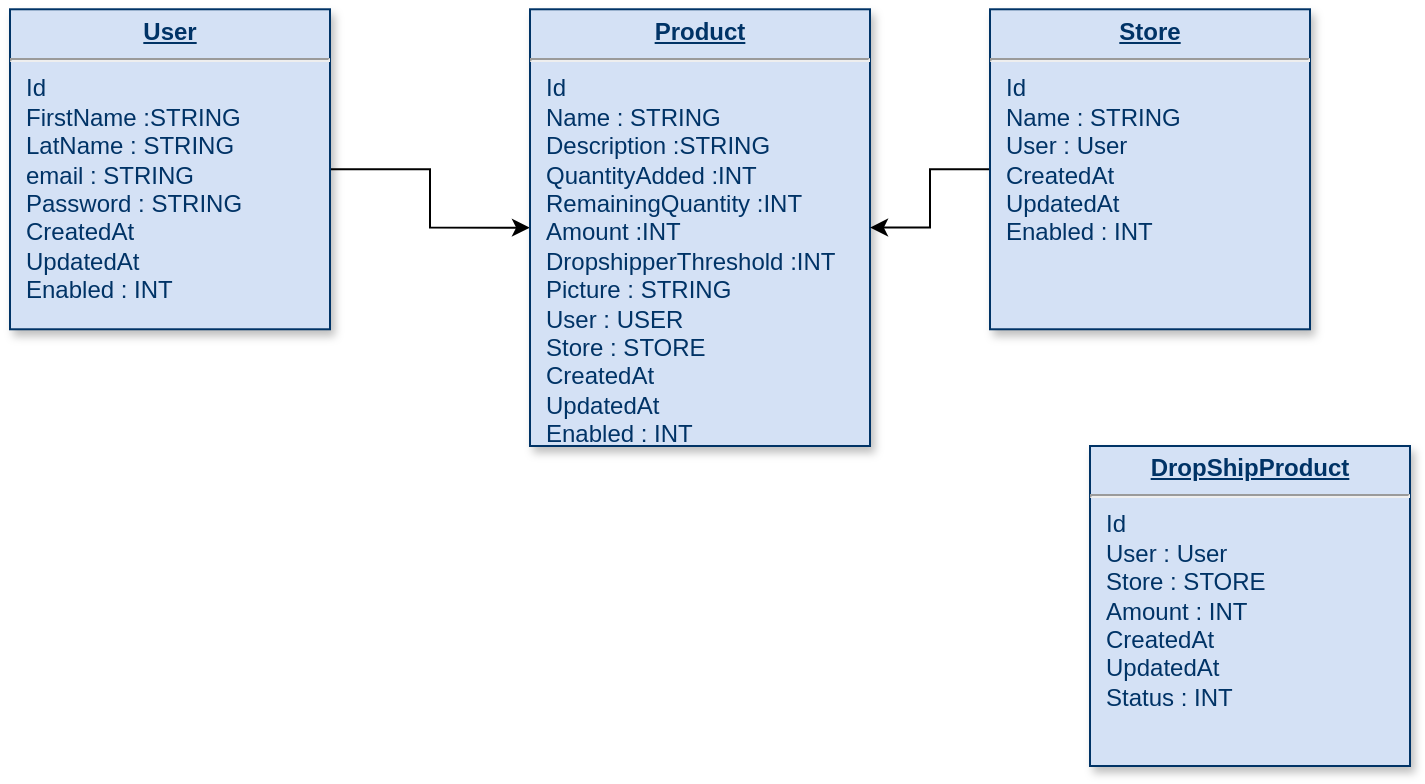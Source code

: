 <mxfile version="13.6.9" type="github">
  <diagram name="Page-1" id="efa7a0a1-bf9b-a30e-e6df-94a7791c09e9">
    <mxGraphModel dx="868" dy="450" grid="1" gridSize="10" guides="1" tooltips="1" connect="1" arrows="1" fold="1" page="1" pageScale="1" pageWidth="826" pageHeight="1169" background="#ffffff" math="0" shadow="0">
      <root>
        <mxCell id="0" />
        <mxCell id="1" parent="0" />
        <mxCell id="vpRnDF1kYTNrcd1c4chK-116" style="edgeStyle=orthogonalEdgeStyle;rounded=0;orthogonalLoop=1;jettySize=auto;html=1;entryX=0;entryY=0.5;entryDx=0;entryDy=0;" edge="1" parent="1" source="25" target="vpRnDF1kYTNrcd1c4chK-114">
          <mxGeometry relative="1" as="geometry" />
        </mxCell>
        <mxCell id="25" value="&lt;p style=&quot;margin: 0px ; margin-top: 4px ; text-align: center ; text-decoration: underline&quot;&gt;&lt;b&gt;User&lt;/b&gt;&lt;/p&gt;&lt;hr&gt;&lt;p style=&quot;margin: 0px ; margin-left: 8px&quot;&gt;Id&lt;/p&gt;&lt;p style=&quot;margin: 0px ; margin-left: 8px&quot;&gt;FirstName :STRING&lt;/p&gt;&lt;p style=&quot;margin: 0px ; margin-left: 8px&quot;&gt;LatName : STRING&lt;/p&gt;&lt;p style=&quot;margin: 0px ; margin-left: 8px&quot;&gt;email : STRING&lt;/p&gt;&lt;p style=&quot;margin: 0px ; margin-left: 8px&quot;&gt;Password : STRING&lt;/p&gt;&lt;p style=&quot;margin: 0px ; margin-left: 8px&quot;&gt;CreatedAt&lt;/p&gt;&lt;p style=&quot;margin: 0px ; margin-left: 8px&quot;&gt;UpdatedAt&lt;/p&gt;&lt;p style=&quot;margin: 0px ; margin-left: 8px&quot;&gt;Enabled : INT&lt;/p&gt;" style="verticalAlign=top;align=left;overflow=fill;fontSize=12;fontFamily=Helvetica;html=1;strokeColor=#003366;shadow=1;fillColor=#D4E1F5;fontColor=#003366" parent="1" vertex="1">
          <mxGeometry x="40.0" y="21.64" width="160" height="160" as="geometry" />
        </mxCell>
        <mxCell id="vpRnDF1kYTNrcd1c4chK-114" value="&lt;p style=&quot;margin: 0px ; margin-top: 4px ; text-align: center ; text-decoration: underline&quot;&gt;&lt;b&gt;Product&lt;/b&gt;&lt;/p&gt;&lt;hr&gt;&lt;p style=&quot;margin: 0px ; margin-left: 8px&quot;&gt;Id&lt;/p&gt;&lt;p style=&quot;margin: 0px ; margin-left: 8px&quot;&gt;Name : STRING&lt;/p&gt;&lt;p style=&quot;margin: 0px ; margin-left: 8px&quot;&gt;Description :STRING&lt;/p&gt;&lt;p style=&quot;margin: 0px ; margin-left: 8px&quot;&gt;QuantityAdded :INT&lt;/p&gt;&lt;p style=&quot;margin: 0px ; margin-left: 8px&quot;&gt;RemainingQuantity :INT&lt;/p&gt;&lt;p style=&quot;margin: 0px ; margin-left: 8px&quot;&gt;Amount :INT&lt;/p&gt;&lt;p style=&quot;margin: 0px ; margin-left: 8px&quot;&gt;DropshipperThreshold :INT&lt;/p&gt;&lt;p style=&quot;margin: 0px ; margin-left: 8px&quot;&gt;Picture : STRING&lt;/p&gt;&lt;p style=&quot;margin: 0px ; margin-left: 8px&quot;&gt;User : USER&lt;/p&gt;&lt;p style=&quot;margin: 0px ; margin-left: 8px&quot;&gt;Store : STORE&lt;/p&gt;&lt;p style=&quot;margin: 0px ; margin-left: 8px&quot;&gt;CreatedAt&lt;/p&gt;&lt;p style=&quot;margin: 0px ; margin-left: 8px&quot;&gt;UpdatedAt&lt;/p&gt;&lt;p style=&quot;margin: 0px ; margin-left: 8px&quot;&gt;Enabled : INT&lt;/p&gt;" style="verticalAlign=top;align=left;overflow=fill;fontSize=12;fontFamily=Helvetica;html=1;strokeColor=#003366;shadow=1;fillColor=#D4E1F5;fontColor=#003366" vertex="1" parent="1">
          <mxGeometry x="300" y="21.64" width="170" height="218.36" as="geometry" />
        </mxCell>
        <mxCell id="vpRnDF1kYTNrcd1c4chK-117" style="edgeStyle=orthogonalEdgeStyle;rounded=0;orthogonalLoop=1;jettySize=auto;html=1;" edge="1" parent="1" source="vpRnDF1kYTNrcd1c4chK-115" target="vpRnDF1kYTNrcd1c4chK-114">
          <mxGeometry relative="1" as="geometry" />
        </mxCell>
        <mxCell id="vpRnDF1kYTNrcd1c4chK-115" value="&lt;p style=&quot;margin: 0px ; margin-top: 4px ; text-align: center ; text-decoration: underline&quot;&gt;&lt;b&gt;Store&lt;/b&gt;&lt;/p&gt;&lt;hr&gt;&lt;p style=&quot;margin: 0px ; margin-left: 8px&quot;&gt;Id&lt;/p&gt;&lt;p style=&quot;margin: 0px ; margin-left: 8px&quot;&gt;Name : STRING&lt;/p&gt;&lt;p style=&quot;margin: 0px ; margin-left: 8px&quot;&gt;User : User&lt;/p&gt;&lt;p style=&quot;margin: 0px ; margin-left: 8px&quot;&gt;CreatedAt&lt;/p&gt;&lt;p style=&quot;margin: 0px ; margin-left: 8px&quot;&gt;UpdatedAt&lt;/p&gt;&lt;p style=&quot;margin: 0px ; margin-left: 8px&quot;&gt;Enabled : INT&lt;/p&gt;" style="verticalAlign=top;align=left;overflow=fill;fontSize=12;fontFamily=Helvetica;html=1;strokeColor=#003366;shadow=1;fillColor=#D4E1F5;fontColor=#003366" vertex="1" parent="1">
          <mxGeometry x="530" y="21.64" width="160" height="160" as="geometry" />
        </mxCell>
        <mxCell id="vpRnDF1kYTNrcd1c4chK-118" value="&lt;p style=&quot;margin: 0px ; margin-top: 4px ; text-align: center ; text-decoration: underline&quot;&gt;&lt;b&gt;DropShipProduct&lt;/b&gt;&lt;/p&gt;&lt;hr&gt;&lt;p style=&quot;margin: 0px ; margin-left: 8px&quot;&gt;Id&lt;/p&gt;&lt;p style=&quot;margin: 0px ; margin-left: 8px&quot;&gt;User : User&lt;/p&gt;&lt;p style=&quot;margin: 0px ; margin-left: 8px&quot;&gt;Store : STORE&lt;/p&gt;&lt;p style=&quot;margin: 0px ; margin-left: 8px&quot;&gt;Amount : INT&lt;/p&gt;&lt;p style=&quot;margin: 0px ; margin-left: 8px&quot;&gt;CreatedAt&lt;/p&gt;&lt;p style=&quot;margin: 0px ; margin-left: 8px&quot;&gt;UpdatedAt&lt;/p&gt;&lt;p style=&quot;margin: 0px ; margin-left: 8px&quot;&gt;Status : INT&lt;/p&gt;" style="verticalAlign=top;align=left;overflow=fill;fontSize=12;fontFamily=Helvetica;html=1;strokeColor=#003366;shadow=1;fillColor=#D4E1F5;fontColor=#003366" vertex="1" parent="1">
          <mxGeometry x="580" y="240.0" width="160" height="160" as="geometry" />
        </mxCell>
      </root>
    </mxGraphModel>
  </diagram>
</mxfile>
